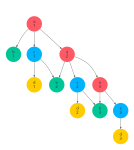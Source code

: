 digraph {
    bgcolor="none"
    fontname="sans"
    fontsize="25"
    size="1,1"
    style="invisible"

    node [
        fontname="sans",
        fontcolor="#333333",
        shape="circle",
        color="transparent",
        style="filled",
        fillcolor="#aaaaaa"
    ]

    edge [
        color="#555555",
        arrowsize="0.6"
    ]

    a1 [fillcolor="#ff5966"]
    b1 [fillcolor="#00c697"]
    c1 [fillcolor="#00b3fd"]
    d1 [fillcolor="#ffcc00"]
    a2 [fillcolor="#ff5966"]
    b2 [fillcolor="#00c697"]
    c2 [fillcolor="#00b3fd"]
    d2 [fillcolor="#ffcc00"]
    a3 [fillcolor="#ff5966"]
    b3 [fillcolor="#00c697"]
    c3 [fillcolor="#00b3fd"]
    d3 [fillcolor="#ffcc00"]

    subgraph cluster_1 {
        label = "1"

        a1 [label="a\n1"]
        b1 [label="b\n1"]
        c1 [label="c\n1"]
        d1 [label="d\n1"]

        c1 -> d1
        a1 -> b1
        a1 -> c1
    }

    subgraph cluster_2 {
        label = "2"

        a2 [label="a\n2"]
        b2 [label="b\n2"]
        c2 [label="c\n2"]
        d2 [label="d\n2"]

        c2 -> d2
        a2 -> b2
        a2 -> c2
    }

    subgraph cluster_3 {
        label = "3"

        a3 [label="a\n3"]
        b3 [label="b\n3"]
        c3 [label="c\n3"]
        d3 [label="d\n3"]

        c3 -> d3
        a3 -> b3
        a3 -> c3
    }

    a1 -> a2 -> a3
    c1 -> b2
    c2 -> b3
}

